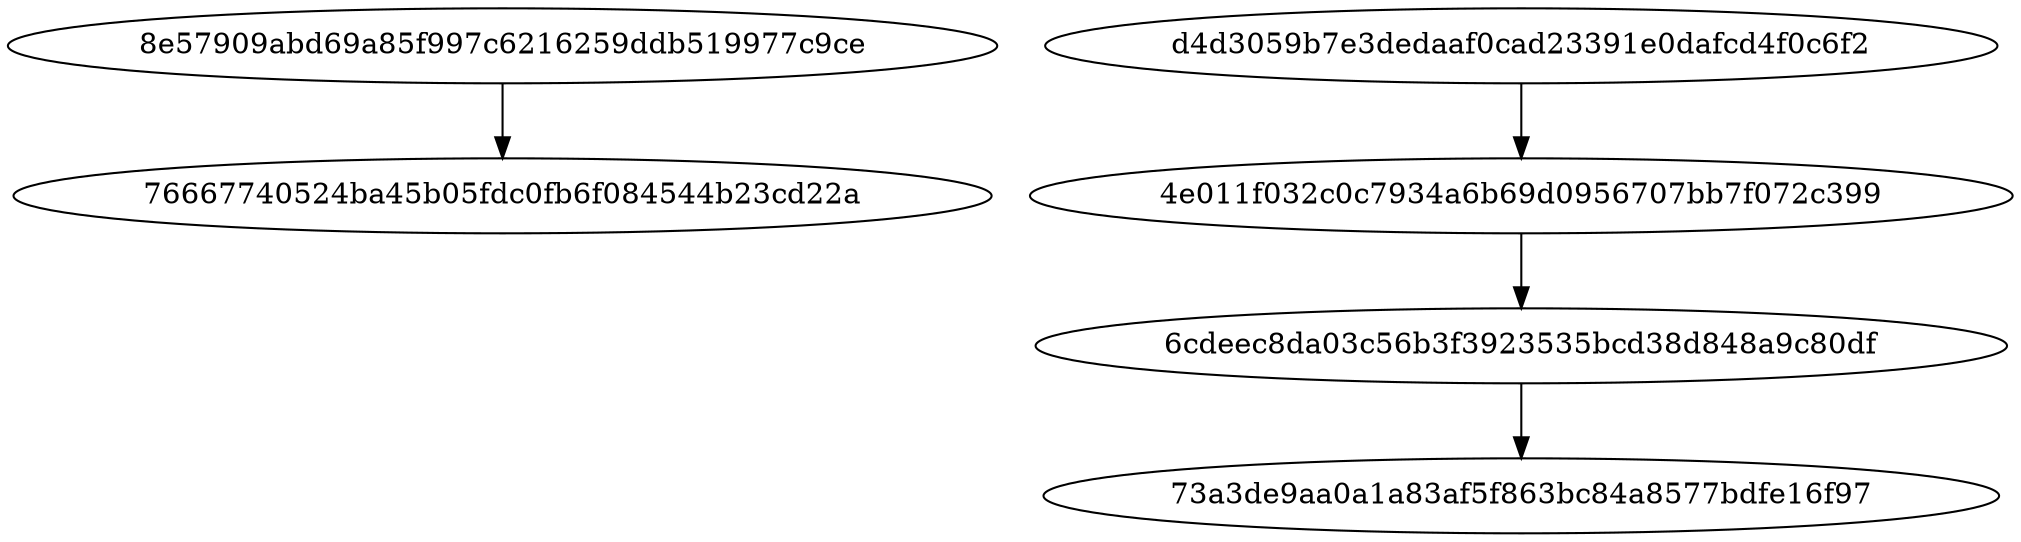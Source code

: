 digraph G {
  "8e57909abd69a85f997c6216259ddb519977c9ce" -> "76667740524ba45b05fdc0fb6f084544b23cd22a";
  "6cdeec8da03c56b3f3923535bcd38d848a9c80df" -> "73a3de9aa0a1a83af5f863bc84a8577bdfe16f97";
  "4e011f032c0c7934a6b69d0956707bb7f072c399" -> "6cdeec8da03c56b3f3923535bcd38d848a9c80df";
  "d4d3059b7e3dedaaf0cad23391e0dafcd4f0c6f2" -> "4e011f032c0c7934a6b69d0956707bb7f072c399";
}

